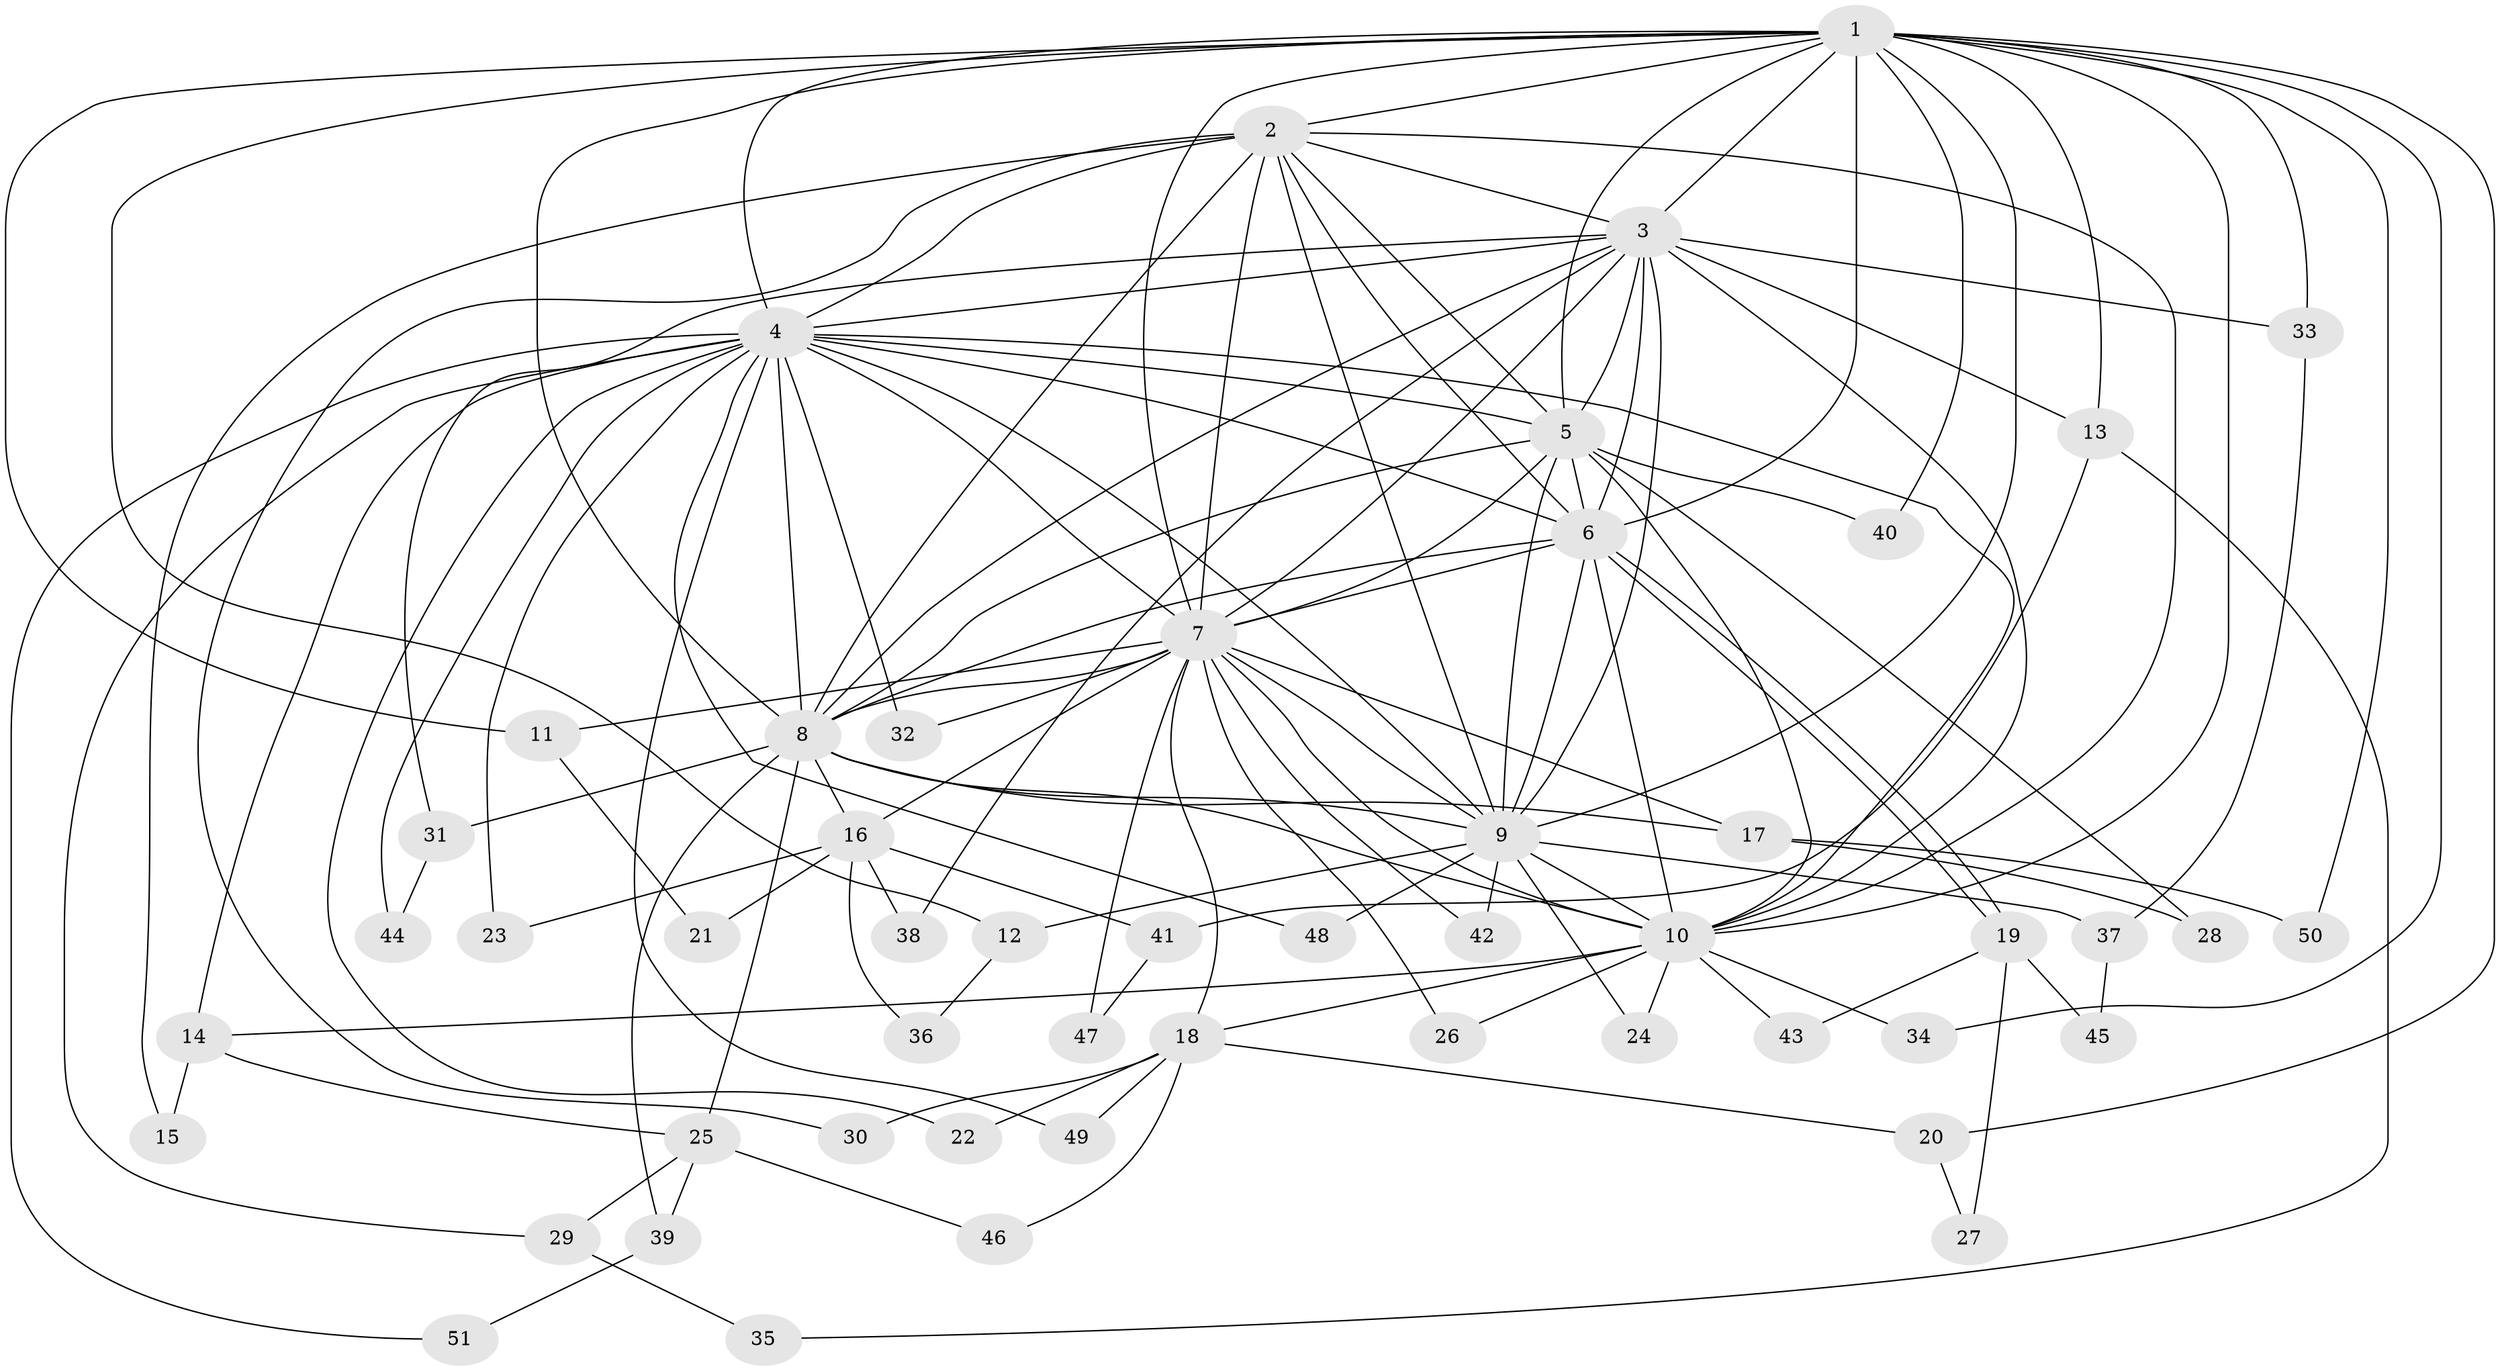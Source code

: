 // Generated by graph-tools (version 1.1) at 2025/01/03/09/25 03:01:18]
// undirected, 51 vertices, 127 edges
graph export_dot {
graph [start="1"]
  node [color=gray90,style=filled];
  1;
  2;
  3;
  4;
  5;
  6;
  7;
  8;
  9;
  10;
  11;
  12;
  13;
  14;
  15;
  16;
  17;
  18;
  19;
  20;
  21;
  22;
  23;
  24;
  25;
  26;
  27;
  28;
  29;
  30;
  31;
  32;
  33;
  34;
  35;
  36;
  37;
  38;
  39;
  40;
  41;
  42;
  43;
  44;
  45;
  46;
  47;
  48;
  49;
  50;
  51;
  1 -- 2;
  1 -- 3;
  1 -- 4;
  1 -- 5;
  1 -- 6;
  1 -- 7;
  1 -- 8;
  1 -- 9;
  1 -- 10;
  1 -- 11;
  1 -- 12;
  1 -- 13;
  1 -- 20;
  1 -- 33;
  1 -- 34;
  1 -- 40;
  1 -- 50;
  2 -- 3;
  2 -- 4;
  2 -- 5;
  2 -- 6;
  2 -- 7;
  2 -- 8;
  2 -- 9;
  2 -- 10;
  2 -- 15;
  2 -- 30;
  3 -- 4;
  3 -- 5;
  3 -- 6;
  3 -- 7;
  3 -- 8;
  3 -- 9;
  3 -- 10;
  3 -- 13;
  3 -- 31;
  3 -- 33;
  3 -- 38;
  4 -- 5;
  4 -- 6;
  4 -- 7;
  4 -- 8;
  4 -- 9;
  4 -- 10;
  4 -- 14;
  4 -- 22;
  4 -- 23;
  4 -- 29;
  4 -- 32;
  4 -- 44;
  4 -- 48;
  4 -- 49;
  4 -- 51;
  5 -- 6;
  5 -- 7;
  5 -- 8;
  5 -- 9;
  5 -- 10;
  5 -- 28;
  5 -- 40;
  6 -- 7;
  6 -- 8;
  6 -- 9;
  6 -- 10;
  6 -- 19;
  6 -- 19;
  7 -- 8;
  7 -- 9;
  7 -- 10;
  7 -- 11;
  7 -- 16;
  7 -- 17;
  7 -- 18;
  7 -- 26;
  7 -- 32;
  7 -- 42;
  7 -- 47;
  8 -- 9;
  8 -- 10;
  8 -- 16;
  8 -- 17;
  8 -- 25;
  8 -- 31;
  8 -- 39;
  9 -- 10;
  9 -- 12;
  9 -- 24;
  9 -- 37;
  9 -- 42;
  9 -- 48;
  10 -- 14;
  10 -- 18;
  10 -- 24;
  10 -- 26;
  10 -- 34;
  10 -- 43;
  11 -- 21;
  12 -- 36;
  13 -- 35;
  13 -- 41;
  14 -- 15;
  14 -- 25;
  16 -- 21;
  16 -- 23;
  16 -- 36;
  16 -- 38;
  16 -- 41;
  17 -- 28;
  17 -- 50;
  18 -- 20;
  18 -- 22;
  18 -- 30;
  18 -- 46;
  18 -- 49;
  19 -- 27;
  19 -- 43;
  19 -- 45;
  20 -- 27;
  25 -- 29;
  25 -- 39;
  25 -- 46;
  29 -- 35;
  31 -- 44;
  33 -- 37;
  37 -- 45;
  39 -- 51;
  41 -- 47;
}
